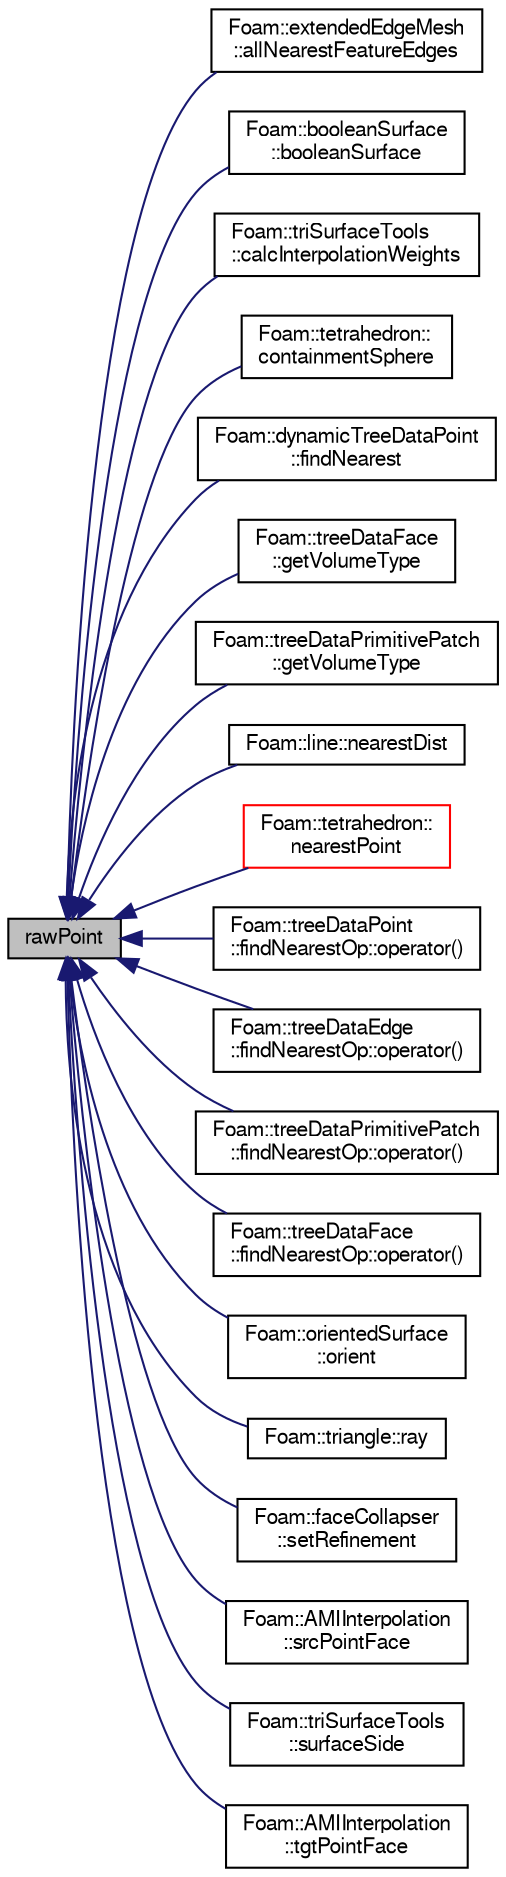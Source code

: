 digraph "rawPoint"
{
  bgcolor="transparent";
  edge [fontname="FreeSans",fontsize="10",labelfontname="FreeSans",labelfontsize="10"];
  node [fontname="FreeSans",fontsize="10",shape=record];
  rankdir="LR";
  Node1 [label="rawPoint",height=0.2,width=0.4,color="black", fillcolor="grey75", style="filled" fontcolor="black"];
  Node1 -> Node2 [dir="back",color="midnightblue",fontsize="10",style="solid",fontname="FreeSans"];
  Node2 [label="Foam::extendedEdgeMesh\l::allNearestFeatureEdges",height=0.2,width=0.4,color="black",URL="$a00678.html#a047c410992d01db329a555a320730cca",tooltip="Find all the feature edges within searchDistSqr of sample. "];
  Node1 -> Node3 [dir="back",color="midnightblue",fontsize="10",style="solid",fontname="FreeSans"];
  Node3 [label="Foam::booleanSurface\l::booleanSurface",height=0.2,width=0.4,color="black",URL="$a00140.html#af9badecab2d5cf9894182caa82611921",tooltip="Construct from surfaces and operation. Surfaces need to be closed. "];
  Node1 -> Node4 [dir="back",color="midnightblue",fontsize="10",style="solid",fontname="FreeSans"];
  Node4 [label="Foam::triSurfaceTools\l::calcInterpolationWeights",height=0.2,width=0.4,color="black",URL="$a02617.html#a312458228a8d0c4b9e6264e67abf9bf7"];
  Node1 -> Node5 [dir="back",color="midnightblue",fontsize="10",style="solid",fontname="FreeSans"];
  Node5 [label="Foam::tetrahedron::\lcontainmentSphere",height=0.2,width=0.4,color="black",URL="$a02502.html#a98235773e9056665aabcb40cb3b9110c",tooltip="Return (min)containment sphere, i.e. the smallest sphere with. "];
  Node1 -> Node6 [dir="back",color="midnightblue",fontsize="10",style="solid",fontname="FreeSans"];
  Node6 [label="Foam::dynamicTreeDataPoint\l::findNearest",height=0.2,width=0.4,color="black",URL="$a00585.html#a7ebb53d83ad9d2d3558a657b46ad1ee9",tooltip="Calculates nearest (to line) point in shape. "];
  Node1 -> Node7 [dir="back",color="midnightblue",fontsize="10",style="solid",fontname="FreeSans"];
  Node7 [label="Foam::treeDataFace\l::getVolumeType",height=0.2,width=0.4,color="black",URL="$a02598.html#a5221237edf9a875b73dbd139d43292d7",tooltip="Get type (inside,outside,mixed,unknown) of point w.r.t. surface. "];
  Node1 -> Node8 [dir="back",color="midnightblue",fontsize="10",style="solid",fontname="FreeSans"];
  Node8 [label="Foam::treeDataPrimitivePatch\l::getVolumeType",height=0.2,width=0.4,color="black",URL="$a02600.html#a37185ffdd0de883e9eaf912696b69d6f",tooltip="Get type (inside,outside,mixed,unknown) of point w.r.t. surface. "];
  Node1 -> Node9 [dir="back",color="midnightblue",fontsize="10",style="solid",fontname="FreeSans"];
  Node9 [label="Foam::line::nearestDist",height=0.2,width=0.4,color="black",URL="$a01291.html#af27db862757603661ed962cee74dfbdf",tooltip="Return nearest distance from line to line. Returns distance. "];
  Node1 -> Node10 [dir="back",color="midnightblue",fontsize="10",style="solid",fontname="FreeSans"];
  Node10 [label="Foam::tetrahedron::\lnearestPoint",height=0.2,width=0.4,color="red",URL="$a02502.html#ad2a728428db89fbe441f66a06ebfca16",tooltip="Return nearest point to p on tetrahedron. Is p itself. "];
  Node1 -> Node11 [dir="back",color="midnightblue",fontsize="10",style="solid",fontname="FreeSans"];
  Node11 [label="Foam::treeDataPoint\l::findNearestOp::operator()",height=0.2,width=0.4,color="black",URL="$a00788.html#a6e06b4c7a57cb7eceef7264446dd78b1"];
  Node1 -> Node12 [dir="back",color="midnightblue",fontsize="10",style="solid",fontname="FreeSans"];
  Node12 [label="Foam::treeDataEdge\l::findNearestOp::operator()",height=0.2,width=0.4,color="black",URL="$a00786.html#a729f81361ac2cf97bbda7e0282e7e8cb"];
  Node1 -> Node13 [dir="back",color="midnightblue",fontsize="10",style="solid",fontname="FreeSans"];
  Node13 [label="Foam::treeDataPrimitivePatch\l::findNearestOp::operator()",height=0.2,width=0.4,color="black",URL="$a00789.html#a729f81361ac2cf97bbda7e0282e7e8cb"];
  Node1 -> Node14 [dir="back",color="midnightblue",fontsize="10",style="solid",fontname="FreeSans"];
  Node14 [label="Foam::treeDataFace\l::findNearestOp::operator()",height=0.2,width=0.4,color="black",URL="$a00787.html#a729f81361ac2cf97bbda7e0282e7e8cb"];
  Node1 -> Node15 [dir="back",color="midnightblue",fontsize="10",style="solid",fontname="FreeSans"];
  Node15 [label="Foam::orientedSurface\l::orient",height=0.2,width=0.4,color="black",URL="$a01672.html#a24de2700bb5da99aae8a5676746c058b",tooltip="Flip faces such that normals are consistent with point: "];
  Node1 -> Node16 [dir="back",color="midnightblue",fontsize="10",style="solid",fontname="FreeSans"];
  Node16 [label="Foam::triangle::ray",height=0.2,width=0.4,color="black",URL="$a02603.html#a8ea99d01d55fc0a554c3a4fcbfde70d8",tooltip="Return point intersection with a ray. "];
  Node1 -> Node17 [dir="back",color="midnightblue",fontsize="10",style="solid",fontname="FreeSans"];
  Node17 [label="Foam::faceCollapser\l::setRefinement",height=0.2,width=0.4,color="black",URL="$a00700.html#a59a6ebacbd6a1a48f22424f5a8f81195",tooltip="Collapse faces along endpoints. Play commands into. "];
  Node1 -> Node18 [dir="back",color="midnightblue",fontsize="10",style="solid",fontname="FreeSans"];
  Node18 [label="Foam::AMIInterpolation\l::srcPointFace",height=0.2,width=0.4,color="black",URL="$a00044.html#a522acd13d095c366c2e7336bdf71b861",tooltip="Return source patch face index of point on target patch face. "];
  Node1 -> Node19 [dir="back",color="midnightblue",fontsize="10",style="solid",fontname="FreeSans"];
  Node19 [label="Foam::triSurfaceTools\l::surfaceSide",height=0.2,width=0.4,color="black",URL="$a02617.html#ac13accde68c814912f86ae34aacbb439",tooltip="Given nearest point (to sample) on surface determines which side. "];
  Node1 -> Node20 [dir="back",color="midnightblue",fontsize="10",style="solid",fontname="FreeSans"];
  Node20 [label="Foam::AMIInterpolation\l::tgtPointFace",height=0.2,width=0.4,color="black",URL="$a00044.html#a4e92ed459892906e96ea710b74cca1f4",tooltip="Return target patch face index of point on source patch face. "];
}

